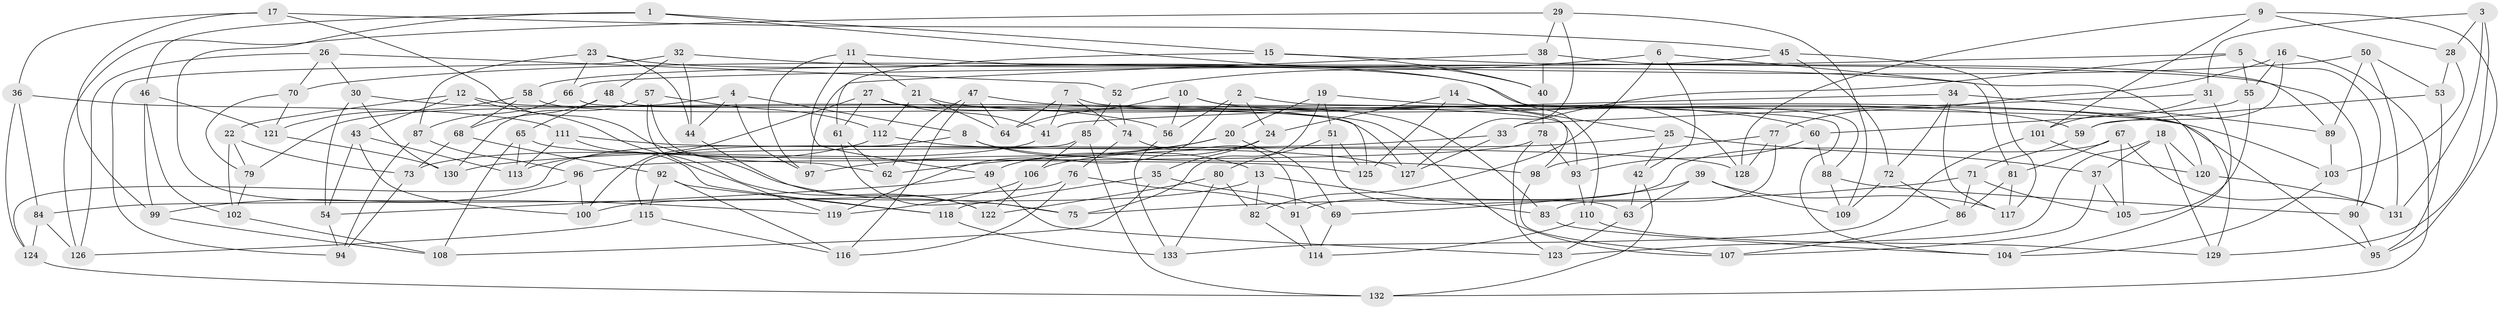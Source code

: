 // Generated by graph-tools (version 1.1) at 2025/02/03/09/25 03:02:58]
// undirected, 133 vertices, 266 edges
graph export_dot {
graph [start="1"]
  node [color=gray90,style=filled];
  1;
  2;
  3;
  4;
  5;
  6;
  7;
  8;
  9;
  10;
  11;
  12;
  13;
  14;
  15;
  16;
  17;
  18;
  19;
  20;
  21;
  22;
  23;
  24;
  25;
  26;
  27;
  28;
  29;
  30;
  31;
  32;
  33;
  34;
  35;
  36;
  37;
  38;
  39;
  40;
  41;
  42;
  43;
  44;
  45;
  46;
  47;
  48;
  49;
  50;
  51;
  52;
  53;
  54;
  55;
  56;
  57;
  58;
  59;
  60;
  61;
  62;
  63;
  64;
  65;
  66;
  67;
  68;
  69;
  70;
  71;
  72;
  73;
  74;
  75;
  76;
  77;
  78;
  79;
  80;
  81;
  82;
  83;
  84;
  85;
  86;
  87;
  88;
  89;
  90;
  91;
  92;
  93;
  94;
  95;
  96;
  97;
  98;
  99;
  100;
  101;
  102;
  103;
  104;
  105;
  106;
  107;
  108;
  109;
  110;
  111;
  112;
  113;
  114;
  115;
  116;
  117;
  118;
  119;
  120;
  121;
  122;
  123;
  124;
  125;
  126;
  127;
  128;
  129;
  130;
  131;
  132;
  133;
  1 -- 119;
  1 -- 46;
  1 -- 40;
  1 -- 15;
  2 -- 24;
  2 -- 119;
  2 -- 56;
  2 -- 129;
  3 -- 28;
  3 -- 131;
  3 -- 129;
  3 -- 31;
  4 -- 79;
  4 -- 44;
  4 -- 97;
  4 -- 8;
  5 -- 55;
  5 -- 66;
  5 -- 33;
  5 -- 90;
  6 -- 82;
  6 -- 52;
  6 -- 81;
  6 -- 42;
  7 -- 74;
  7 -- 95;
  7 -- 41;
  7 -- 64;
  8 -- 124;
  8 -- 98;
  8 -- 13;
  9 -- 95;
  9 -- 128;
  9 -- 28;
  9 -- 101;
  10 -- 59;
  10 -- 98;
  10 -- 56;
  10 -- 64;
  11 -- 110;
  11 -- 21;
  11 -- 97;
  11 -- 49;
  12 -- 43;
  12 -- 127;
  12 -- 122;
  12 -- 22;
  13 -- 82;
  13 -- 83;
  13 -- 100;
  14 -- 128;
  14 -- 24;
  14 -- 125;
  14 -- 25;
  15 -- 90;
  15 -- 40;
  15 -- 61;
  16 -- 77;
  16 -- 55;
  16 -- 132;
  16 -- 59;
  17 -- 75;
  17 -- 99;
  17 -- 36;
  17 -- 45;
  18 -- 123;
  18 -- 37;
  18 -- 129;
  18 -- 120;
  19 -- 20;
  19 -- 51;
  19 -- 104;
  19 -- 75;
  20 -- 69;
  20 -- 62;
  20 -- 97;
  21 -- 60;
  21 -- 64;
  21 -- 112;
  22 -- 73;
  22 -- 79;
  22 -- 102;
  23 -- 66;
  23 -- 88;
  23 -- 44;
  23 -- 87;
  24 -- 35;
  24 -- 49;
  25 -- 42;
  25 -- 37;
  25 -- 106;
  26 -- 70;
  26 -- 30;
  26 -- 126;
  26 -- 52;
  27 -- 100;
  27 -- 41;
  27 -- 83;
  27 -- 61;
  28 -- 53;
  28 -- 103;
  29 -- 126;
  29 -- 38;
  29 -- 109;
  29 -- 127;
  30 -- 54;
  30 -- 130;
  30 -- 56;
  31 -- 33;
  31 -- 104;
  31 -- 101;
  32 -- 94;
  32 -- 44;
  32 -- 120;
  32 -- 48;
  33 -- 127;
  33 -- 130;
  34 -- 72;
  34 -- 89;
  34 -- 41;
  34 -- 117;
  35 -- 69;
  35 -- 118;
  35 -- 108;
  36 -- 111;
  36 -- 124;
  36 -- 84;
  37 -- 107;
  37 -- 105;
  38 -- 40;
  38 -- 97;
  38 -- 89;
  39 -- 109;
  39 -- 69;
  39 -- 63;
  39 -- 117;
  40 -- 78;
  41 -- 73;
  42 -- 63;
  42 -- 132;
  43 -- 100;
  43 -- 113;
  43 -- 54;
  44 -- 122;
  45 -- 72;
  45 -- 58;
  45 -- 117;
  46 -- 99;
  46 -- 102;
  46 -- 121;
  47 -- 103;
  47 -- 62;
  47 -- 116;
  47 -- 64;
  48 -- 65;
  48 -- 93;
  48 -- 68;
  49 -- 123;
  49 -- 54;
  50 -- 89;
  50 -- 53;
  50 -- 131;
  50 -- 70;
  51 -- 63;
  51 -- 125;
  51 -- 80;
  52 -- 74;
  52 -- 85;
  53 -- 95;
  53 -- 59;
  54 -- 94;
  55 -- 105;
  55 -- 60;
  56 -- 133;
  57 -- 112;
  57 -- 62;
  57 -- 130;
  57 -- 119;
  58 -- 107;
  58 -- 68;
  58 -- 121;
  59 -- 71;
  60 -- 88;
  60 -- 93;
  61 -- 75;
  61 -- 62;
  63 -- 123;
  65 -- 108;
  65 -- 125;
  65 -- 113;
  66 -- 125;
  66 -- 87;
  67 -- 91;
  67 -- 81;
  67 -- 105;
  67 -- 131;
  68 -- 92;
  68 -- 73;
  69 -- 114;
  70 -- 79;
  70 -- 121;
  71 -- 105;
  71 -- 75;
  71 -- 86;
  72 -- 109;
  72 -- 86;
  73 -- 94;
  74 -- 91;
  74 -- 76;
  76 -- 84;
  76 -- 116;
  76 -- 91;
  77 -- 98;
  77 -- 128;
  77 -- 83;
  78 -- 93;
  78 -- 96;
  78 -- 123;
  79 -- 102;
  80 -- 122;
  80 -- 133;
  80 -- 82;
  81 -- 117;
  81 -- 86;
  82 -- 114;
  83 -- 104;
  84 -- 124;
  84 -- 126;
  85 -- 106;
  85 -- 115;
  85 -- 132;
  86 -- 107;
  87 -- 94;
  87 -- 96;
  88 -- 109;
  88 -- 90;
  89 -- 103;
  90 -- 95;
  91 -- 114;
  92 -- 118;
  92 -- 116;
  92 -- 115;
  93 -- 110;
  96 -- 99;
  96 -- 100;
  98 -- 107;
  99 -- 108;
  101 -- 120;
  101 -- 133;
  102 -- 108;
  103 -- 104;
  106 -- 119;
  106 -- 122;
  110 -- 114;
  110 -- 129;
  111 -- 113;
  111 -- 128;
  111 -- 118;
  112 -- 113;
  112 -- 127;
  115 -- 126;
  115 -- 116;
  118 -- 133;
  120 -- 131;
  121 -- 130;
  124 -- 132;
}
